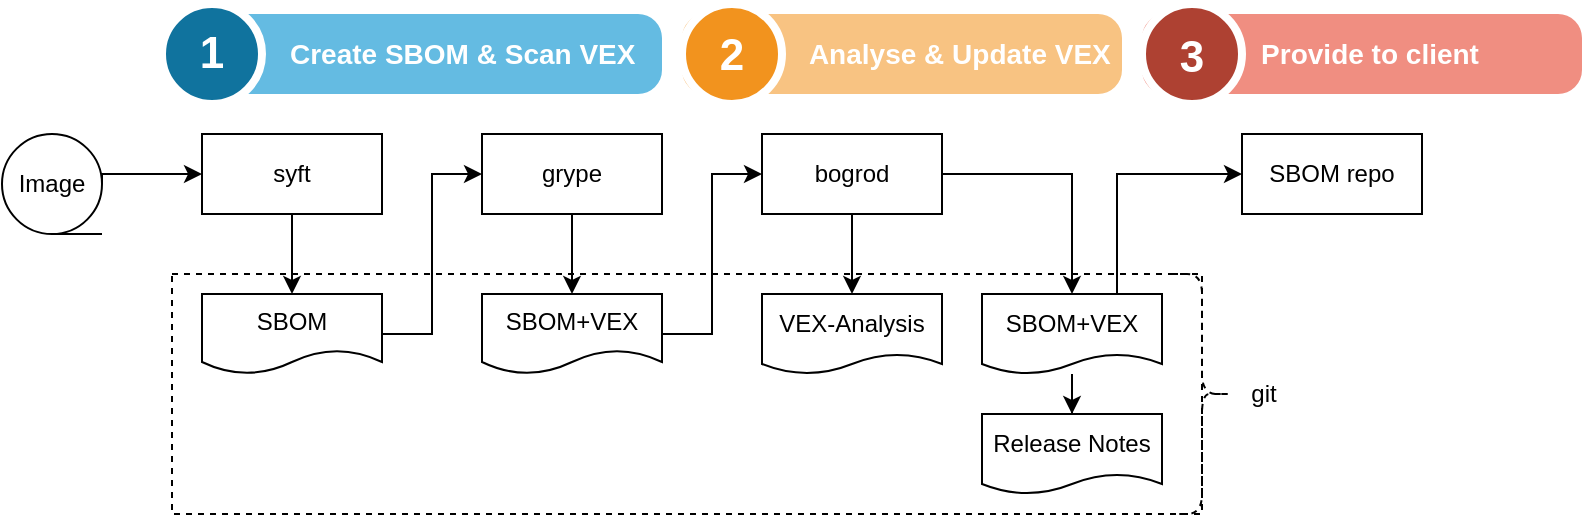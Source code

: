 <mxfile version="21.2.8" type="device">
  <diagram id="LGDP_pIZAGlwTwSJ4sjn" name="Page-1">
    <mxGraphModel dx="1434" dy="856" grid="1" gridSize="10" guides="1" tooltips="1" connect="1" arrows="1" fold="1" page="1" pageScale="1" pageWidth="850" pageHeight="1100" math="0" shadow="0">
      <root>
        <mxCell id="0" />
        <mxCell id="1" parent="0" />
        <mxCell id="56TFlcnsboOIxxMbztDb-2" value="" style="rounded=0;whiteSpace=wrap;html=1;dashed=1;" vertex="1" parent="1">
          <mxGeometry x="165" y="230" width="515" height="120" as="geometry" />
        </mxCell>
        <mxCell id="r2mrjyQ1Vl0hvuekhCWr-5" value="SBOM" style="shape=document;whiteSpace=wrap;html=1;boundedLbl=1;" parent="1" vertex="1">
          <mxGeometry x="180" y="240" width="90" height="40" as="geometry" />
        </mxCell>
        <mxCell id="r2mrjyQ1Vl0hvuekhCWr-6" value="SBOM+VEX" style="shape=document;whiteSpace=wrap;html=1;boundedLbl=1;" parent="1" vertex="1">
          <mxGeometry x="320" y="240" width="90" height="40" as="geometry" />
        </mxCell>
        <mxCell id="r2mrjyQ1Vl0hvuekhCWr-7" value="VEX-Analysis" style="shape=document;whiteSpace=wrap;html=1;boundedLbl=1;size=0.25;" parent="1" vertex="1">
          <mxGeometry x="460" y="240" width="90" height="40" as="geometry" />
        </mxCell>
        <mxCell id="r2mrjyQ1Vl0hvuekhCWr-8" value="syft" style="rounded=0;whiteSpace=wrap;html=1;" parent="1" vertex="1">
          <mxGeometry x="180" y="160" width="90" height="40" as="geometry" />
        </mxCell>
        <mxCell id="r2mrjyQ1Vl0hvuekhCWr-9" value="" style="endArrow=classic;html=1;rounded=0;entryX=0.5;entryY=0;entryDx=0;entryDy=0;exitX=0.5;exitY=1;exitDx=0;exitDy=0;" parent="1" source="r2mrjyQ1Vl0hvuekhCWr-8" target="r2mrjyQ1Vl0hvuekhCWr-5" edge="1">
          <mxGeometry width="50" height="50" relative="1" as="geometry">
            <mxPoint x="660" y="470" as="sourcePoint" />
            <mxPoint x="710" y="420" as="targetPoint" />
          </mxGeometry>
        </mxCell>
        <mxCell id="r2mrjyQ1Vl0hvuekhCWr-10" value="grype" style="rounded=0;whiteSpace=wrap;html=1;" parent="1" vertex="1">
          <mxGeometry x="320" y="160" width="90" height="40" as="geometry" />
        </mxCell>
        <mxCell id="r2mrjyQ1Vl0hvuekhCWr-12" value="" style="edgeStyle=orthogonalEdgeStyle;elbow=vertical;endArrow=classic;html=1;rounded=0;exitX=1;exitY=0.5;exitDx=0;exitDy=0;entryX=0;entryY=0.5;entryDx=0;entryDy=0;" parent="1" source="r2mrjyQ1Vl0hvuekhCWr-5" target="r2mrjyQ1Vl0hvuekhCWr-10" edge="1">
          <mxGeometry width="50" height="50" relative="1" as="geometry">
            <mxPoint x="270" y="260" as="sourcePoint" />
            <mxPoint x="330" y="180" as="targetPoint" />
          </mxGeometry>
        </mxCell>
        <mxCell id="r2mrjyQ1Vl0hvuekhCWr-19" value="" style="endArrow=classic;html=1;rounded=0;exitX=0.5;exitY=1;exitDx=0;exitDy=0;entryX=0.5;entryY=0;entryDx=0;entryDy=0;" parent="1" source="r2mrjyQ1Vl0hvuekhCWr-10" target="r2mrjyQ1Vl0hvuekhCWr-6" edge="1">
          <mxGeometry width="50" height="50" relative="1" as="geometry">
            <mxPoint x="660" y="470" as="sourcePoint" />
            <mxPoint x="710" y="420" as="targetPoint" />
          </mxGeometry>
        </mxCell>
        <mxCell id="r2mrjyQ1Vl0hvuekhCWr-20" value="bogrod" style="rounded=0;whiteSpace=wrap;html=1;" parent="1" vertex="1">
          <mxGeometry x="460" y="160" width="90" height="40" as="geometry" />
        </mxCell>
        <mxCell id="r2mrjyQ1Vl0hvuekhCWr-21" value="" style="endArrow=classic;html=1;rounded=0;exitX=0.5;exitY=1;exitDx=0;exitDy=0;entryX=0.5;entryY=0;entryDx=0;entryDy=0;" parent="1" source="r2mrjyQ1Vl0hvuekhCWr-20" target="r2mrjyQ1Vl0hvuekhCWr-7" edge="1">
          <mxGeometry width="50" height="50" relative="1" as="geometry">
            <mxPoint x="385" y="210" as="sourcePoint" />
            <mxPoint x="385" y="250" as="targetPoint" />
            <Array as="points" />
          </mxGeometry>
        </mxCell>
        <mxCell id="r2mrjyQ1Vl0hvuekhCWr-22" value="" style="edgeStyle=orthogonalEdgeStyle;elbow=vertical;endArrow=classic;html=1;rounded=0;exitX=1;exitY=0.5;exitDx=0;exitDy=0;entryX=0;entryY=0.5;entryDx=0;entryDy=0;" parent="1" source="r2mrjyQ1Vl0hvuekhCWr-6" target="r2mrjyQ1Vl0hvuekhCWr-20" edge="1">
          <mxGeometry width="50" height="50" relative="1" as="geometry">
            <mxPoint x="280" y="270" as="sourcePoint" />
            <mxPoint x="340" y="190" as="targetPoint" />
          </mxGeometry>
        </mxCell>
        <mxCell id="r2mrjyQ1Vl0hvuekhCWr-24" value="" style="edgeStyle=orthogonalEdgeStyle;elbow=vertical;endArrow=classic;html=1;rounded=0;exitX=1;exitY=0.5;exitDx=0;exitDy=0;entryX=0.5;entryY=0;entryDx=0;entryDy=0;" parent="1" source="r2mrjyQ1Vl0hvuekhCWr-20" target="r2mrjyQ1Vl0hvuekhCWr-23" edge="1">
          <mxGeometry width="50" height="50" relative="1" as="geometry">
            <mxPoint x="425" y="270" as="sourcePoint" />
            <mxPoint x="470" y="190" as="targetPoint" />
          </mxGeometry>
        </mxCell>
        <mxCell id="r2mrjyQ1Vl0hvuekhCWr-25" value="SBOM repo" style="rounded=0;whiteSpace=wrap;html=1;" parent="1" vertex="1">
          <mxGeometry x="700" y="160" width="90" height="40" as="geometry" />
        </mxCell>
        <mxCell id="r2mrjyQ1Vl0hvuekhCWr-30" value="" style="edgeStyle=orthogonalEdgeStyle;elbow=vertical;endArrow=classic;html=1;rounded=0;exitX=0.75;exitY=0;exitDx=0;exitDy=0;entryX=0;entryY=0.5;entryDx=0;entryDy=0;" parent="1" source="r2mrjyQ1Vl0hvuekhCWr-23" target="r2mrjyQ1Vl0hvuekhCWr-25" edge="1">
          <mxGeometry width="50" height="50" relative="1" as="geometry">
            <mxPoint x="560" y="190" as="sourcePoint" />
            <mxPoint x="635" y="250" as="targetPoint" />
          </mxGeometry>
        </mxCell>
        <mxCell id="r2mrjyQ1Vl0hvuekhCWr-78" value="" style="edgeStyle=orthogonalEdgeStyle;rounded=0;orthogonalLoop=1;jettySize=auto;html=1;strokeColor=default;strokeWidth=1;fontColor=#FFFFFF;" parent="1" source="r2mrjyQ1Vl0hvuekhCWr-23" target="r2mrjyQ1Vl0hvuekhCWr-77" edge="1">
          <mxGeometry relative="1" as="geometry" />
        </mxCell>
        <mxCell id="r2mrjyQ1Vl0hvuekhCWr-23" value="SBOM+VEX" style="shape=document;whiteSpace=wrap;html=1;boundedLbl=1;size=0.25;" parent="1" vertex="1">
          <mxGeometry x="570" y="240" width="90" height="40" as="geometry" />
        </mxCell>
        <mxCell id="r2mrjyQ1Vl0hvuekhCWr-38" style="edgeStyle=orthogonalEdgeStyle;rounded=0;orthogonalLoop=1;jettySize=auto;html=1;entryX=0;entryY=0.5;entryDx=0;entryDy=0;strokeWidth=1;strokeColor=default;exitX=1;exitY=0.5;exitDx=0;exitDy=0;" parent="1" source="r2mrjyQ1Vl0hvuekhCWr-40" target="r2mrjyQ1Vl0hvuekhCWr-8" edge="1">
          <mxGeometry relative="1" as="geometry">
            <mxPoint x="50" y="70" as="sourcePoint" />
            <Array as="points">
              <mxPoint x="130" y="180" />
              <mxPoint x="130" y="180" />
            </Array>
          </mxGeometry>
        </mxCell>
        <mxCell id="r2mrjyQ1Vl0hvuekhCWr-40" value="Image" style="shape=tapeData;whiteSpace=wrap;html=1;perimeter=ellipsePerimeter;" parent="1" vertex="1">
          <mxGeometry x="80" y="160" width="50" height="50" as="geometry" />
        </mxCell>
        <mxCell id="r2mrjyQ1Vl0hvuekhCWr-42" value="Create SBOM &amp;amp; Scan VEX" style="shape=rect;rounded=1;whiteSpace=wrap;html=1;shadow=0;strokeColor=none;fillColor=#64BBE2;arcSize=30;fontSize=14;spacingLeft=42;fontStyle=1;fontColor=#FFFFFF;align=left;" parent="1" vertex="1">
          <mxGeometry x="180" y="100" width="230" height="40" as="geometry" />
        </mxCell>
        <mxCell id="r2mrjyQ1Vl0hvuekhCWr-66" value="1" style="shape=ellipse;perimeter=ellipsePerimeter;fontSize=22;fontStyle=1;shadow=0;strokeColor=#ffffff;fillColor=#10739E;strokeWidth=4;fontColor=#ffffff;align=center;spacing=0;spacingTop=-6;" parent="1" vertex="1">
          <mxGeometry x="160" y="95" width="50" height="50" as="geometry" />
        </mxCell>
        <mxCell id="r2mrjyQ1Vl0hvuekhCWr-67" value="&amp;nbsp; &amp;nbsp; &amp;nbsp;Analyse &amp;amp; Update VEX" style="shape=rect;rounded=1;whiteSpace=wrap;html=1;shadow=0;strokeColor=none;fillColor=#F8C382;arcSize=30;fontSize=14;spacingLeft=42;fontStyle=1;fontColor=#FFFFFF;align=left;" parent="1" vertex="1">
          <mxGeometry x="420" y="100" width="220" height="40" as="geometry" />
        </mxCell>
        <mxCell id="r2mrjyQ1Vl0hvuekhCWr-68" value="2" style="shape=ellipse;perimeter=ellipsePerimeter;fontSize=22;fontStyle=1;shadow=0;strokeColor=#ffffff;fillColor=#F2931E;strokeWidth=4;fontColor=#ffffff;align=center;spacingTop=-4;" parent="1" vertex="1">
          <mxGeometry x="420" y="95" width="50" height="50" as="geometry" />
        </mxCell>
        <mxCell id="r2mrjyQ1Vl0hvuekhCWr-69" value="&amp;nbsp; &amp;nbsp; Provide to client" style="shape=rect;rounded=1;whiteSpace=wrap;html=1;shadow=0;strokeColor=none;fillColor=#F08E81;arcSize=30;fontSize=14;spacingLeft=42;fontStyle=1;fontColor=#FFFFFF;align=left;" parent="1" vertex="1">
          <mxGeometry x="650" y="100" width="220" height="40" as="geometry" />
        </mxCell>
        <mxCell id="r2mrjyQ1Vl0hvuekhCWr-70" value="3" style="shape=ellipse;perimeter=ellipsePerimeter;fontSize=22;fontStyle=1;shadow=0;strokeColor=#ffffff;fillColor=#AE4132;strokeWidth=4;fontColor=#ffffff;align=center;spacingTop=-2;" parent="1" vertex="1">
          <mxGeometry x="650" y="95" width="50" height="50" as="geometry" />
        </mxCell>
        <mxCell id="r2mrjyQ1Vl0hvuekhCWr-77" value="Release Notes" style="shape=document;whiteSpace=wrap;html=1;boundedLbl=1;size=0.25;" parent="1" vertex="1">
          <mxGeometry x="570" y="300" width="90" height="40" as="geometry" />
        </mxCell>
        <mxCell id="56TFlcnsboOIxxMbztDb-3" value="" style="shape=curlyBracket;whiteSpace=wrap;html=1;rounded=1;flipH=1;labelPosition=right;verticalLabelPosition=middle;align=left;verticalAlign=middle;dashed=1;" vertex="1" parent="1">
          <mxGeometry x="665" y="230" width="30" height="120" as="geometry" />
        </mxCell>
        <mxCell id="56TFlcnsboOIxxMbztDb-5" value="git" style="text;html=1;strokeColor=none;fillColor=none;align=center;verticalAlign=middle;whiteSpace=wrap;rounded=0;" vertex="1" parent="1">
          <mxGeometry x="681" y="275" width="60" height="30" as="geometry" />
        </mxCell>
      </root>
    </mxGraphModel>
  </diagram>
</mxfile>

